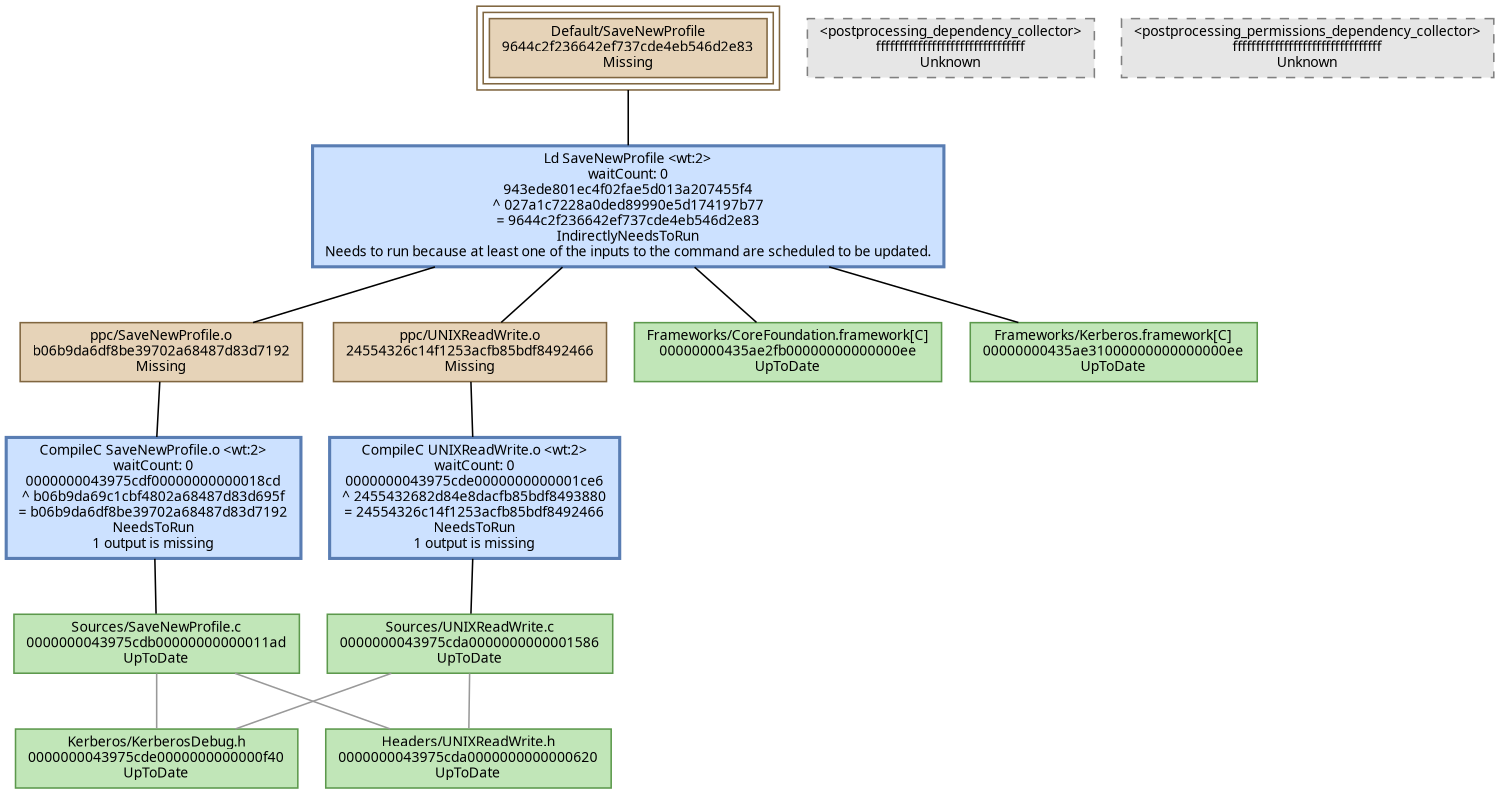 digraph SaveNewProfile {
   size = "10.000000,8.500000";
   concentrate = false;

   node [ shape = box, style = filled, color = "0.3 0.5 0.6", fillcolor = "0.3 0.2 0.9", fontname = "Monaco", fontsize = "9" ];
   n00001 [ label = "Default/SaveNewProfile\n9644c2f236642ef737cde4eb546d2e83\nMissing", color = "0.1 0.5 0.5", fillcolor = "0.1 0.2 0.9", peripheries = 3 ];
   n00002 [ label = "ppc/SaveNewProfile.o\nb06b9da6df8be39702a68487d83d7192\nMissing", color = "0.1 0.5 0.5", fillcolor = "0.1 0.2 0.9" ];
   n00003 [ label = "Sources/SaveNewProfile.c\n0000000043975cdb00000000000011ad\nUpToDate" ];
   n00004 [ label = "ppc/UNIXReadWrite.o\n24554326c14f1253acfb85bdf8492466\nMissing", color = "0.1 0.5 0.5", fillcolor = "0.1 0.2 0.9" ];
   n00005 [ label = "Sources/UNIXReadWrite.c\n0000000043975cda0000000000001586\nUpToDate" ];
   n00006 [ label = "Frameworks/CoreFoundation.framework[C]\n00000000435ae2fb00000000000000ee\nUpToDate" ];
   n00007 [ label = "Frameworks/Kerberos.framework[C]\n00000000435ae31000000000000000ee\nUpToDate" ];
   n00008 [ label = "<postprocessing_dependency_collector>\nffffffffffffffffffffffffffffffff\nUnknown", color = "0.0 0.0 0.5", fillcolor = "0.0 0.0 0.9", style = "filled,dashed" ];
   n00009 [ label = "<postprocessing_permissions_dependency_collector>\nffffffffffffffffffffffffffffffff\nUnknown", color = "0.0 0.0 0.5", fillcolor = "0.0 0.0 0.9", style = "filled,dashed" ];
   n00010 [ label = "Kerberos/KerberosDebug.h\n0000000043975cde0000000000000f40\nUpToDate" ];
   n00011 [ label = "Headers/UNIXReadWrite.h\n0000000043975cda0000000000000620\nUpToDate" ];

   node [ shape = box, style = "filled,bold", color = "0.7 0.5 0.7", fillcolor = "0.7 0.2 1.0", fontname = "Monaco", fontsize = "9" ];
   c00001 [ label = "CompileC SaveNewProfile.o <wt:2>\nwaitCount: 0\n0000000043975cdf00000000000018cd\n^ b06b9da69c1cbf4802a68487d83d695f\n= b06b9da6df8be39702a68487d83d7192\nNeedsToRun\n1 output is missing", color = "0.6 0.5 0.7", fillcolor = "0.6 0.2 1.0" ];
   c00002 [ label = "CompileC UNIXReadWrite.o <wt:2>\nwaitCount: 0\n0000000043975cde0000000000001ce6\n^ 2455432682d84e8dacfb85bdf8493880\n= 24554326c14f1253acfb85bdf8492466\nNeedsToRun\n1 output is missing", color = "0.6 0.5 0.7", fillcolor = "0.6 0.2 1.0" ];
   c00003 [ label = "Ld SaveNewProfile <wt:2>\nwaitCount: 0\n943ede801ec4f02fae5d013a207455f4\n^ 027a1c7228a0ded89990e5d174197b77\n= 9644c2f236642ef737cde4eb546d2e83\nIndirectlyNeedsToRun\nNeeds to run because at least one of the inputs to the command are scheduled to be updated.", color = "0.6 0.5 0.7", fillcolor = "0.6 0.2 1.0" ];

   edge [ style = solid, color = black, arrowhead = none, arrowtail = normal ];
   n00001 -> { c00003 };
   n00002 -> { c00001 };
   n00004 -> { c00002 };
   c00001 -> { n00003 };
   c00002 -> { n00005 };
   c00003 -> { n00002 n00004 n00006 n00007 };

   edge [ style = solid, color = gray60, arrowhead = none, arrowtail = normal ];
   n00003 -> { n00010 n00011 };
   n00005 -> { n00010 n00011 };
}
